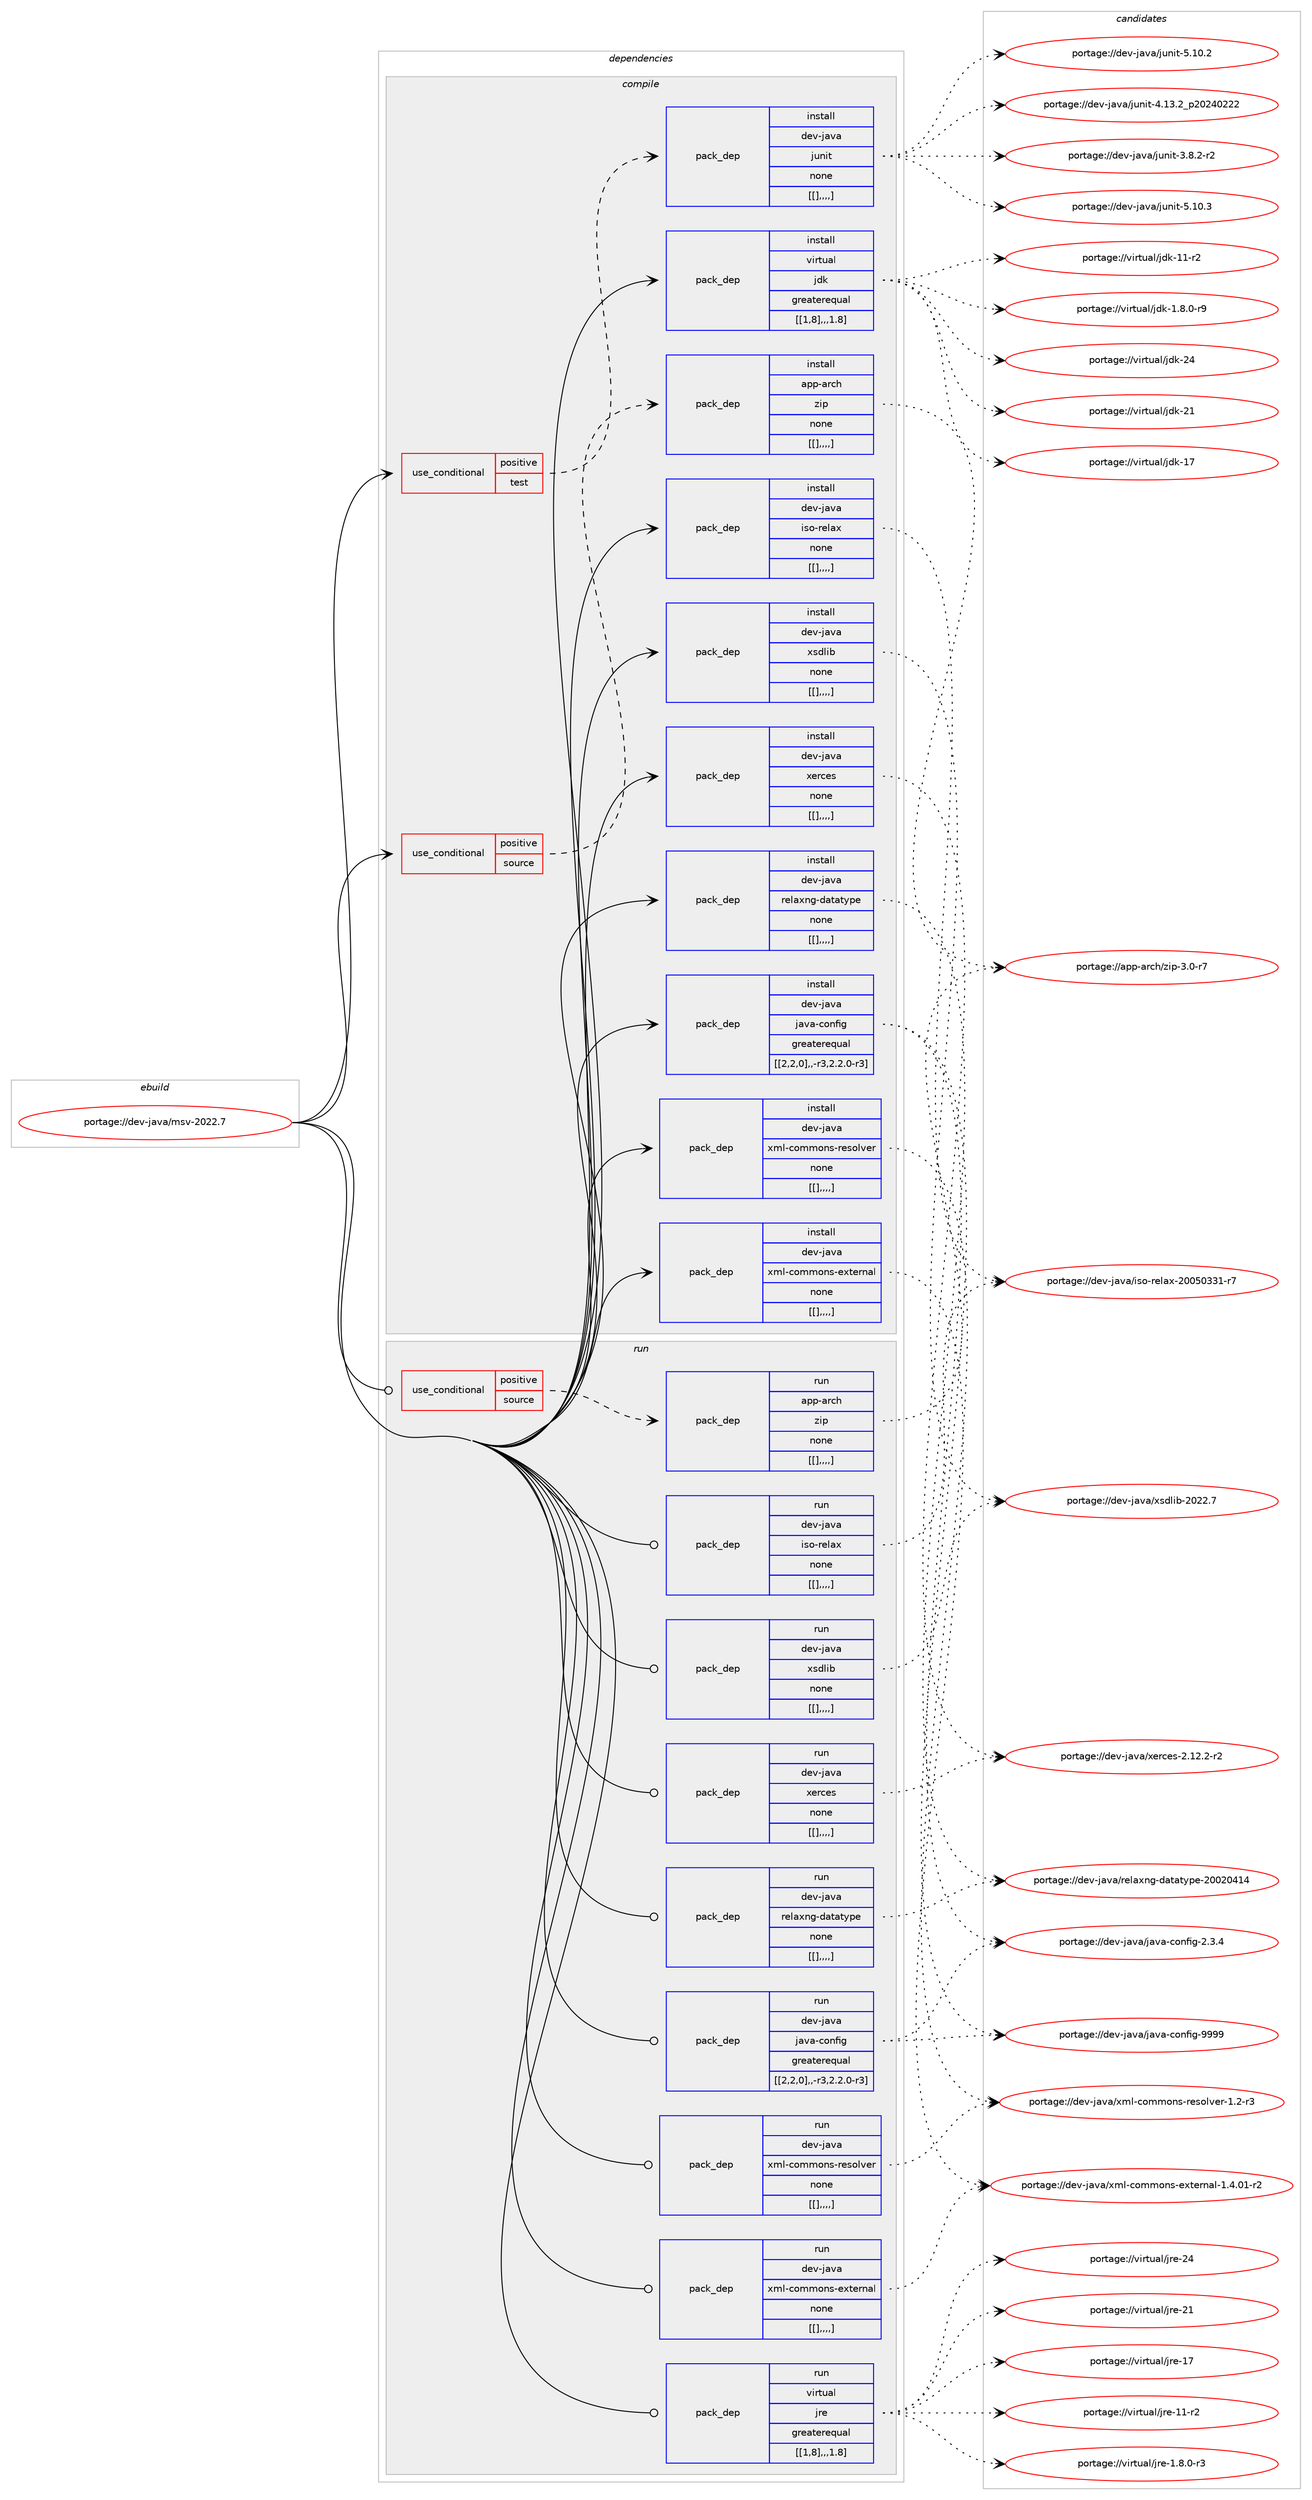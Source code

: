 digraph prolog {

# *************
# Graph options
# *************

newrank=true;
concentrate=true;
compound=true;
graph [rankdir=LR,fontname=Helvetica,fontsize=10,ranksep=1.5];#, ranksep=2.5, nodesep=0.2];
edge  [arrowhead=vee];
node  [fontname=Helvetica,fontsize=10];

# **********
# The ebuild
# **********

subgraph cluster_leftcol {
color=gray;
label=<<i>ebuild</i>>;
id [label="portage://dev-java/msv-2022.7", color=red, width=4, href="../dev-java/msv-2022.7.svg"];
}

# ****************
# The dependencies
# ****************

subgraph cluster_midcol {
color=gray;
label=<<i>dependencies</i>>;
subgraph cluster_compile {
fillcolor="#eeeeee";
style=filled;
label=<<i>compile</i>>;
subgraph cond22649 {
dependency96651 [label=<<TABLE BORDER="0" CELLBORDER="1" CELLSPACING="0" CELLPADDING="4"><TR><TD ROWSPAN="3" CELLPADDING="10">use_conditional</TD></TR><TR><TD>positive</TD></TR><TR><TD>source</TD></TR></TABLE>>, shape=none, color=red];
subgraph pack72949 {
dependency96652 [label=<<TABLE BORDER="0" CELLBORDER="1" CELLSPACING="0" CELLPADDING="4" WIDTH="220"><TR><TD ROWSPAN="6" CELLPADDING="30">pack_dep</TD></TR><TR><TD WIDTH="110">install</TD></TR><TR><TD>app-arch</TD></TR><TR><TD>zip</TD></TR><TR><TD>none</TD></TR><TR><TD>[[],,,,]</TD></TR></TABLE>>, shape=none, color=blue];
}
dependency96651:e -> dependency96652:w [weight=20,style="dashed",arrowhead="vee"];
}
id:e -> dependency96651:w [weight=20,style="solid",arrowhead="vee"];
subgraph cond22650 {
dependency96653 [label=<<TABLE BORDER="0" CELLBORDER="1" CELLSPACING="0" CELLPADDING="4"><TR><TD ROWSPAN="3" CELLPADDING="10">use_conditional</TD></TR><TR><TD>positive</TD></TR><TR><TD>test</TD></TR></TABLE>>, shape=none, color=red];
subgraph pack72950 {
dependency96654 [label=<<TABLE BORDER="0" CELLBORDER="1" CELLSPACING="0" CELLPADDING="4" WIDTH="220"><TR><TD ROWSPAN="6" CELLPADDING="30">pack_dep</TD></TR><TR><TD WIDTH="110">install</TD></TR><TR><TD>dev-java</TD></TR><TR><TD>junit</TD></TR><TR><TD>none</TD></TR><TR><TD>[[],,,,]</TD></TR></TABLE>>, shape=none, color=blue];
}
dependency96653:e -> dependency96654:w [weight=20,style="dashed",arrowhead="vee"];
}
id:e -> dependency96653:w [weight=20,style="solid",arrowhead="vee"];
subgraph pack72951 {
dependency96655 [label=<<TABLE BORDER="0" CELLBORDER="1" CELLSPACING="0" CELLPADDING="4" WIDTH="220"><TR><TD ROWSPAN="6" CELLPADDING="30">pack_dep</TD></TR><TR><TD WIDTH="110">install</TD></TR><TR><TD>dev-java</TD></TR><TR><TD>iso-relax</TD></TR><TR><TD>none</TD></TR><TR><TD>[[],,,,]</TD></TR></TABLE>>, shape=none, color=blue];
}
id:e -> dependency96655:w [weight=20,style="solid",arrowhead="vee"];
subgraph pack72952 {
dependency96656 [label=<<TABLE BORDER="0" CELLBORDER="1" CELLSPACING="0" CELLPADDING="4" WIDTH="220"><TR><TD ROWSPAN="6" CELLPADDING="30">pack_dep</TD></TR><TR><TD WIDTH="110">install</TD></TR><TR><TD>dev-java</TD></TR><TR><TD>java-config</TD></TR><TR><TD>greaterequal</TD></TR><TR><TD>[[2,2,0],,-r3,2.2.0-r3]</TD></TR></TABLE>>, shape=none, color=blue];
}
id:e -> dependency96656:w [weight=20,style="solid",arrowhead="vee"];
subgraph pack72953 {
dependency96657 [label=<<TABLE BORDER="0" CELLBORDER="1" CELLSPACING="0" CELLPADDING="4" WIDTH="220"><TR><TD ROWSPAN="6" CELLPADDING="30">pack_dep</TD></TR><TR><TD WIDTH="110">install</TD></TR><TR><TD>dev-java</TD></TR><TR><TD>relaxng-datatype</TD></TR><TR><TD>none</TD></TR><TR><TD>[[],,,,]</TD></TR></TABLE>>, shape=none, color=blue];
}
id:e -> dependency96657:w [weight=20,style="solid",arrowhead="vee"];
subgraph pack72954 {
dependency96658 [label=<<TABLE BORDER="0" CELLBORDER="1" CELLSPACING="0" CELLPADDING="4" WIDTH="220"><TR><TD ROWSPAN="6" CELLPADDING="30">pack_dep</TD></TR><TR><TD WIDTH="110">install</TD></TR><TR><TD>dev-java</TD></TR><TR><TD>xerces</TD></TR><TR><TD>none</TD></TR><TR><TD>[[],,,,]</TD></TR></TABLE>>, shape=none, color=blue];
}
id:e -> dependency96658:w [weight=20,style="solid",arrowhead="vee"];
subgraph pack72955 {
dependency96659 [label=<<TABLE BORDER="0" CELLBORDER="1" CELLSPACING="0" CELLPADDING="4" WIDTH="220"><TR><TD ROWSPAN="6" CELLPADDING="30">pack_dep</TD></TR><TR><TD WIDTH="110">install</TD></TR><TR><TD>dev-java</TD></TR><TR><TD>xml-commons-external</TD></TR><TR><TD>none</TD></TR><TR><TD>[[],,,,]</TD></TR></TABLE>>, shape=none, color=blue];
}
id:e -> dependency96659:w [weight=20,style="solid",arrowhead="vee"];
subgraph pack72956 {
dependency96660 [label=<<TABLE BORDER="0" CELLBORDER="1" CELLSPACING="0" CELLPADDING="4" WIDTH="220"><TR><TD ROWSPAN="6" CELLPADDING="30">pack_dep</TD></TR><TR><TD WIDTH="110">install</TD></TR><TR><TD>dev-java</TD></TR><TR><TD>xml-commons-resolver</TD></TR><TR><TD>none</TD></TR><TR><TD>[[],,,,]</TD></TR></TABLE>>, shape=none, color=blue];
}
id:e -> dependency96660:w [weight=20,style="solid",arrowhead="vee"];
subgraph pack72957 {
dependency96661 [label=<<TABLE BORDER="0" CELLBORDER="1" CELLSPACING="0" CELLPADDING="4" WIDTH="220"><TR><TD ROWSPAN="6" CELLPADDING="30">pack_dep</TD></TR><TR><TD WIDTH="110">install</TD></TR><TR><TD>dev-java</TD></TR><TR><TD>xsdlib</TD></TR><TR><TD>none</TD></TR><TR><TD>[[],,,,]</TD></TR></TABLE>>, shape=none, color=blue];
}
id:e -> dependency96661:w [weight=20,style="solid",arrowhead="vee"];
subgraph pack72958 {
dependency96662 [label=<<TABLE BORDER="0" CELLBORDER="1" CELLSPACING="0" CELLPADDING="4" WIDTH="220"><TR><TD ROWSPAN="6" CELLPADDING="30">pack_dep</TD></TR><TR><TD WIDTH="110">install</TD></TR><TR><TD>virtual</TD></TR><TR><TD>jdk</TD></TR><TR><TD>greaterequal</TD></TR><TR><TD>[[1,8],,,1.8]</TD></TR></TABLE>>, shape=none, color=blue];
}
id:e -> dependency96662:w [weight=20,style="solid",arrowhead="vee"];
}
subgraph cluster_compileandrun {
fillcolor="#eeeeee";
style=filled;
label=<<i>compile and run</i>>;
}
subgraph cluster_run {
fillcolor="#eeeeee";
style=filled;
label=<<i>run</i>>;
subgraph cond22651 {
dependency96663 [label=<<TABLE BORDER="0" CELLBORDER="1" CELLSPACING="0" CELLPADDING="4"><TR><TD ROWSPAN="3" CELLPADDING="10">use_conditional</TD></TR><TR><TD>positive</TD></TR><TR><TD>source</TD></TR></TABLE>>, shape=none, color=red];
subgraph pack72959 {
dependency96664 [label=<<TABLE BORDER="0" CELLBORDER="1" CELLSPACING="0" CELLPADDING="4" WIDTH="220"><TR><TD ROWSPAN="6" CELLPADDING="30">pack_dep</TD></TR><TR><TD WIDTH="110">run</TD></TR><TR><TD>app-arch</TD></TR><TR><TD>zip</TD></TR><TR><TD>none</TD></TR><TR><TD>[[],,,,]</TD></TR></TABLE>>, shape=none, color=blue];
}
dependency96663:e -> dependency96664:w [weight=20,style="dashed",arrowhead="vee"];
}
id:e -> dependency96663:w [weight=20,style="solid",arrowhead="odot"];
subgraph pack72960 {
dependency96665 [label=<<TABLE BORDER="0" CELLBORDER="1" CELLSPACING="0" CELLPADDING="4" WIDTH="220"><TR><TD ROWSPAN="6" CELLPADDING="30">pack_dep</TD></TR><TR><TD WIDTH="110">run</TD></TR><TR><TD>dev-java</TD></TR><TR><TD>iso-relax</TD></TR><TR><TD>none</TD></TR><TR><TD>[[],,,,]</TD></TR></TABLE>>, shape=none, color=blue];
}
id:e -> dependency96665:w [weight=20,style="solid",arrowhead="odot"];
subgraph pack72961 {
dependency96666 [label=<<TABLE BORDER="0" CELLBORDER="1" CELLSPACING="0" CELLPADDING="4" WIDTH="220"><TR><TD ROWSPAN="6" CELLPADDING="30">pack_dep</TD></TR><TR><TD WIDTH="110">run</TD></TR><TR><TD>dev-java</TD></TR><TR><TD>java-config</TD></TR><TR><TD>greaterequal</TD></TR><TR><TD>[[2,2,0],,-r3,2.2.0-r3]</TD></TR></TABLE>>, shape=none, color=blue];
}
id:e -> dependency96666:w [weight=20,style="solid",arrowhead="odot"];
subgraph pack72962 {
dependency96667 [label=<<TABLE BORDER="0" CELLBORDER="1" CELLSPACING="0" CELLPADDING="4" WIDTH="220"><TR><TD ROWSPAN="6" CELLPADDING="30">pack_dep</TD></TR><TR><TD WIDTH="110">run</TD></TR><TR><TD>dev-java</TD></TR><TR><TD>relaxng-datatype</TD></TR><TR><TD>none</TD></TR><TR><TD>[[],,,,]</TD></TR></TABLE>>, shape=none, color=blue];
}
id:e -> dependency96667:w [weight=20,style="solid",arrowhead="odot"];
subgraph pack72963 {
dependency96668 [label=<<TABLE BORDER="0" CELLBORDER="1" CELLSPACING="0" CELLPADDING="4" WIDTH="220"><TR><TD ROWSPAN="6" CELLPADDING="30">pack_dep</TD></TR><TR><TD WIDTH="110">run</TD></TR><TR><TD>dev-java</TD></TR><TR><TD>xerces</TD></TR><TR><TD>none</TD></TR><TR><TD>[[],,,,]</TD></TR></TABLE>>, shape=none, color=blue];
}
id:e -> dependency96668:w [weight=20,style="solid",arrowhead="odot"];
subgraph pack72964 {
dependency96669 [label=<<TABLE BORDER="0" CELLBORDER="1" CELLSPACING="0" CELLPADDING="4" WIDTH="220"><TR><TD ROWSPAN="6" CELLPADDING="30">pack_dep</TD></TR><TR><TD WIDTH="110">run</TD></TR><TR><TD>dev-java</TD></TR><TR><TD>xml-commons-external</TD></TR><TR><TD>none</TD></TR><TR><TD>[[],,,,]</TD></TR></TABLE>>, shape=none, color=blue];
}
id:e -> dependency96669:w [weight=20,style="solid",arrowhead="odot"];
subgraph pack72965 {
dependency96670 [label=<<TABLE BORDER="0" CELLBORDER="1" CELLSPACING="0" CELLPADDING="4" WIDTH="220"><TR><TD ROWSPAN="6" CELLPADDING="30">pack_dep</TD></TR><TR><TD WIDTH="110">run</TD></TR><TR><TD>dev-java</TD></TR><TR><TD>xml-commons-resolver</TD></TR><TR><TD>none</TD></TR><TR><TD>[[],,,,]</TD></TR></TABLE>>, shape=none, color=blue];
}
id:e -> dependency96670:w [weight=20,style="solid",arrowhead="odot"];
subgraph pack72966 {
dependency96671 [label=<<TABLE BORDER="0" CELLBORDER="1" CELLSPACING="0" CELLPADDING="4" WIDTH="220"><TR><TD ROWSPAN="6" CELLPADDING="30">pack_dep</TD></TR><TR><TD WIDTH="110">run</TD></TR><TR><TD>dev-java</TD></TR><TR><TD>xsdlib</TD></TR><TR><TD>none</TD></TR><TR><TD>[[],,,,]</TD></TR></TABLE>>, shape=none, color=blue];
}
id:e -> dependency96671:w [weight=20,style="solid",arrowhead="odot"];
subgraph pack72967 {
dependency96672 [label=<<TABLE BORDER="0" CELLBORDER="1" CELLSPACING="0" CELLPADDING="4" WIDTH="220"><TR><TD ROWSPAN="6" CELLPADDING="30">pack_dep</TD></TR><TR><TD WIDTH="110">run</TD></TR><TR><TD>virtual</TD></TR><TR><TD>jre</TD></TR><TR><TD>greaterequal</TD></TR><TR><TD>[[1,8],,,1.8]</TD></TR></TABLE>>, shape=none, color=blue];
}
id:e -> dependency96672:w [weight=20,style="solid",arrowhead="odot"];
}
}

# **************
# The candidates
# **************

subgraph cluster_choices {
rank=same;
color=gray;
label=<<i>candidates</i>>;

subgraph choice72949 {
color=black;
nodesep=1;
choice9711211245971149910447122105112455146484511455 [label="portage://app-arch/zip-3.0-r7", color=red, width=4,href="../app-arch/zip-3.0-r7.svg"];
dependency96652:e -> choice9711211245971149910447122105112455146484511455:w [style=dotted,weight="100"];
}
subgraph choice72950 {
color=black;
nodesep=1;
choice1001011184510697118974710611711010511645534649484651 [label="portage://dev-java/junit-5.10.3", color=red, width=4,href="../dev-java/junit-5.10.3.svg"];
choice1001011184510697118974710611711010511645534649484650 [label="portage://dev-java/junit-5.10.2", color=red, width=4,href="../dev-java/junit-5.10.2.svg"];
choice1001011184510697118974710611711010511645524649514650951125048505248505050 [label="portage://dev-java/junit-4.13.2_p20240222", color=red, width=4,href="../dev-java/junit-4.13.2_p20240222.svg"];
choice100101118451069711897471061171101051164551465646504511450 [label="portage://dev-java/junit-3.8.2-r2", color=red, width=4,href="../dev-java/junit-3.8.2-r2.svg"];
dependency96654:e -> choice1001011184510697118974710611711010511645534649484651:w [style=dotted,weight="100"];
dependency96654:e -> choice1001011184510697118974710611711010511645534649484650:w [style=dotted,weight="100"];
dependency96654:e -> choice1001011184510697118974710611711010511645524649514650951125048505248505050:w [style=dotted,weight="100"];
dependency96654:e -> choice100101118451069711897471061171101051164551465646504511450:w [style=dotted,weight="100"];
}
subgraph choice72951 {
color=black;
nodesep=1;
choice1001011184510697118974710511511145114101108971204550484853485151494511455 [label="portage://dev-java/iso-relax-20050331-r7", color=red, width=4,href="../dev-java/iso-relax-20050331-r7.svg"];
dependency96655:e -> choice1001011184510697118974710511511145114101108971204550484853485151494511455:w [style=dotted,weight="100"];
}
subgraph choice72952 {
color=black;
nodesep=1;
choice10010111845106971189747106971189745991111101021051034557575757 [label="portage://dev-java/java-config-9999", color=red, width=4,href="../dev-java/java-config-9999.svg"];
choice1001011184510697118974710697118974599111110102105103455046514652 [label="portage://dev-java/java-config-2.3.4", color=red, width=4,href="../dev-java/java-config-2.3.4.svg"];
dependency96656:e -> choice10010111845106971189747106971189745991111101021051034557575757:w [style=dotted,weight="100"];
dependency96656:e -> choice1001011184510697118974710697118974599111110102105103455046514652:w [style=dotted,weight="100"];
}
subgraph choice72953 {
color=black;
nodesep=1;
choice1001011184510697118974711410110897120110103451009711697116121112101455048485048524952 [label="portage://dev-java/relaxng-datatype-20020414", color=red, width=4,href="../dev-java/relaxng-datatype-20020414.svg"];
dependency96657:e -> choice1001011184510697118974711410110897120110103451009711697116121112101455048485048524952:w [style=dotted,weight="100"];
}
subgraph choice72954 {
color=black;
nodesep=1;
choice1001011184510697118974712010111499101115455046495046504511450 [label="portage://dev-java/xerces-2.12.2-r2", color=red, width=4,href="../dev-java/xerces-2.12.2-r2.svg"];
dependency96658:e -> choice1001011184510697118974712010111499101115455046495046504511450:w [style=dotted,weight="100"];
}
subgraph choice72955 {
color=black;
nodesep=1;
choice1001011184510697118974712010910845991111091091111101154510112011610111411097108454946524648494511450 [label="portage://dev-java/xml-commons-external-1.4.01-r2", color=red, width=4,href="../dev-java/xml-commons-external-1.4.01-r2.svg"];
dependency96659:e -> choice1001011184510697118974712010910845991111091091111101154510112011610111411097108454946524648494511450:w [style=dotted,weight="100"];
}
subgraph choice72956 {
color=black;
nodesep=1;
choice10010111845106971189747120109108459911110910911111011545114101115111108118101114454946504511451 [label="portage://dev-java/xml-commons-resolver-1.2-r3", color=red, width=4,href="../dev-java/xml-commons-resolver-1.2-r3.svg"];
dependency96660:e -> choice10010111845106971189747120109108459911110910911111011545114101115111108118101114454946504511451:w [style=dotted,weight="100"];
}
subgraph choice72957 {
color=black;
nodesep=1;
choice100101118451069711897471201151001081059845504850504655 [label="portage://dev-java/xsdlib-2022.7", color=red, width=4,href="../dev-java/xsdlib-2022.7.svg"];
dependency96661:e -> choice100101118451069711897471201151001081059845504850504655:w [style=dotted,weight="100"];
}
subgraph choice72958 {
color=black;
nodesep=1;
choice1181051141161179710847106100107455052 [label="portage://virtual/jdk-24", color=red, width=4,href="../virtual/jdk-24.svg"];
choice1181051141161179710847106100107455049 [label="portage://virtual/jdk-21", color=red, width=4,href="../virtual/jdk-21.svg"];
choice1181051141161179710847106100107454955 [label="portage://virtual/jdk-17", color=red, width=4,href="../virtual/jdk-17.svg"];
choice11810511411611797108471061001074549494511450 [label="portage://virtual/jdk-11-r2", color=red, width=4,href="../virtual/jdk-11-r2.svg"];
choice11810511411611797108471061001074549465646484511457 [label="portage://virtual/jdk-1.8.0-r9", color=red, width=4,href="../virtual/jdk-1.8.0-r9.svg"];
dependency96662:e -> choice1181051141161179710847106100107455052:w [style=dotted,weight="100"];
dependency96662:e -> choice1181051141161179710847106100107455049:w [style=dotted,weight="100"];
dependency96662:e -> choice1181051141161179710847106100107454955:w [style=dotted,weight="100"];
dependency96662:e -> choice11810511411611797108471061001074549494511450:w [style=dotted,weight="100"];
dependency96662:e -> choice11810511411611797108471061001074549465646484511457:w [style=dotted,weight="100"];
}
subgraph choice72959 {
color=black;
nodesep=1;
choice9711211245971149910447122105112455146484511455 [label="portage://app-arch/zip-3.0-r7", color=red, width=4,href="../app-arch/zip-3.0-r7.svg"];
dependency96664:e -> choice9711211245971149910447122105112455146484511455:w [style=dotted,weight="100"];
}
subgraph choice72960 {
color=black;
nodesep=1;
choice1001011184510697118974710511511145114101108971204550484853485151494511455 [label="portage://dev-java/iso-relax-20050331-r7", color=red, width=4,href="../dev-java/iso-relax-20050331-r7.svg"];
dependency96665:e -> choice1001011184510697118974710511511145114101108971204550484853485151494511455:w [style=dotted,weight="100"];
}
subgraph choice72961 {
color=black;
nodesep=1;
choice10010111845106971189747106971189745991111101021051034557575757 [label="portage://dev-java/java-config-9999", color=red, width=4,href="../dev-java/java-config-9999.svg"];
choice1001011184510697118974710697118974599111110102105103455046514652 [label="portage://dev-java/java-config-2.3.4", color=red, width=4,href="../dev-java/java-config-2.3.4.svg"];
dependency96666:e -> choice10010111845106971189747106971189745991111101021051034557575757:w [style=dotted,weight="100"];
dependency96666:e -> choice1001011184510697118974710697118974599111110102105103455046514652:w [style=dotted,weight="100"];
}
subgraph choice72962 {
color=black;
nodesep=1;
choice1001011184510697118974711410110897120110103451009711697116121112101455048485048524952 [label="portage://dev-java/relaxng-datatype-20020414", color=red, width=4,href="../dev-java/relaxng-datatype-20020414.svg"];
dependency96667:e -> choice1001011184510697118974711410110897120110103451009711697116121112101455048485048524952:w [style=dotted,weight="100"];
}
subgraph choice72963 {
color=black;
nodesep=1;
choice1001011184510697118974712010111499101115455046495046504511450 [label="portage://dev-java/xerces-2.12.2-r2", color=red, width=4,href="../dev-java/xerces-2.12.2-r2.svg"];
dependency96668:e -> choice1001011184510697118974712010111499101115455046495046504511450:w [style=dotted,weight="100"];
}
subgraph choice72964 {
color=black;
nodesep=1;
choice1001011184510697118974712010910845991111091091111101154510112011610111411097108454946524648494511450 [label="portage://dev-java/xml-commons-external-1.4.01-r2", color=red, width=4,href="../dev-java/xml-commons-external-1.4.01-r2.svg"];
dependency96669:e -> choice1001011184510697118974712010910845991111091091111101154510112011610111411097108454946524648494511450:w [style=dotted,weight="100"];
}
subgraph choice72965 {
color=black;
nodesep=1;
choice10010111845106971189747120109108459911110910911111011545114101115111108118101114454946504511451 [label="portage://dev-java/xml-commons-resolver-1.2-r3", color=red, width=4,href="../dev-java/xml-commons-resolver-1.2-r3.svg"];
dependency96670:e -> choice10010111845106971189747120109108459911110910911111011545114101115111108118101114454946504511451:w [style=dotted,weight="100"];
}
subgraph choice72966 {
color=black;
nodesep=1;
choice100101118451069711897471201151001081059845504850504655 [label="portage://dev-java/xsdlib-2022.7", color=red, width=4,href="../dev-java/xsdlib-2022.7.svg"];
dependency96671:e -> choice100101118451069711897471201151001081059845504850504655:w [style=dotted,weight="100"];
}
subgraph choice72967 {
color=black;
nodesep=1;
choice1181051141161179710847106114101455052 [label="portage://virtual/jre-24", color=red, width=4,href="../virtual/jre-24.svg"];
choice1181051141161179710847106114101455049 [label="portage://virtual/jre-21", color=red, width=4,href="../virtual/jre-21.svg"];
choice1181051141161179710847106114101454955 [label="portage://virtual/jre-17", color=red, width=4,href="../virtual/jre-17.svg"];
choice11810511411611797108471061141014549494511450 [label="portage://virtual/jre-11-r2", color=red, width=4,href="../virtual/jre-11-r2.svg"];
choice11810511411611797108471061141014549465646484511451 [label="portage://virtual/jre-1.8.0-r3", color=red, width=4,href="../virtual/jre-1.8.0-r3.svg"];
dependency96672:e -> choice1181051141161179710847106114101455052:w [style=dotted,weight="100"];
dependency96672:e -> choice1181051141161179710847106114101455049:w [style=dotted,weight="100"];
dependency96672:e -> choice1181051141161179710847106114101454955:w [style=dotted,weight="100"];
dependency96672:e -> choice11810511411611797108471061141014549494511450:w [style=dotted,weight="100"];
dependency96672:e -> choice11810511411611797108471061141014549465646484511451:w [style=dotted,weight="100"];
}
}

}
